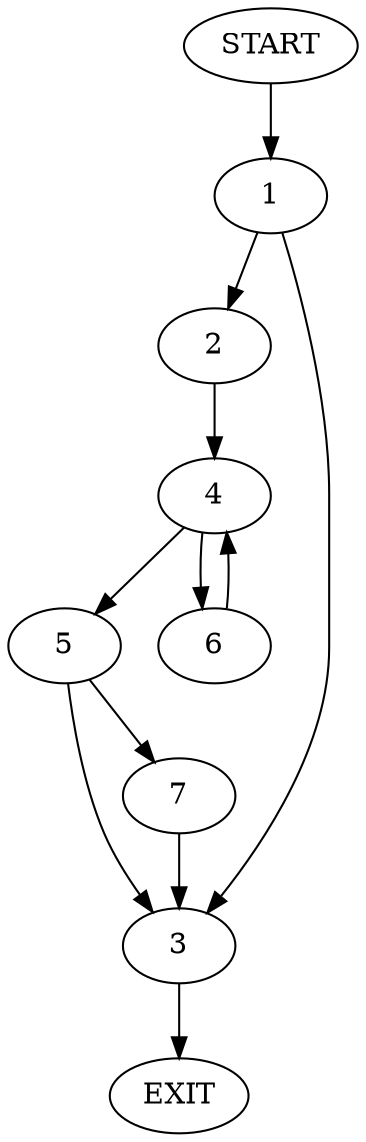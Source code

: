 digraph {
0 [label="START"]
8 [label="EXIT"]
0 -> 1
1 -> 2
1 -> 3
2 -> 4
3 -> 8
4 -> 5
4 -> 6
6 -> 4
5 -> 3
5 -> 7
7 -> 3
}

